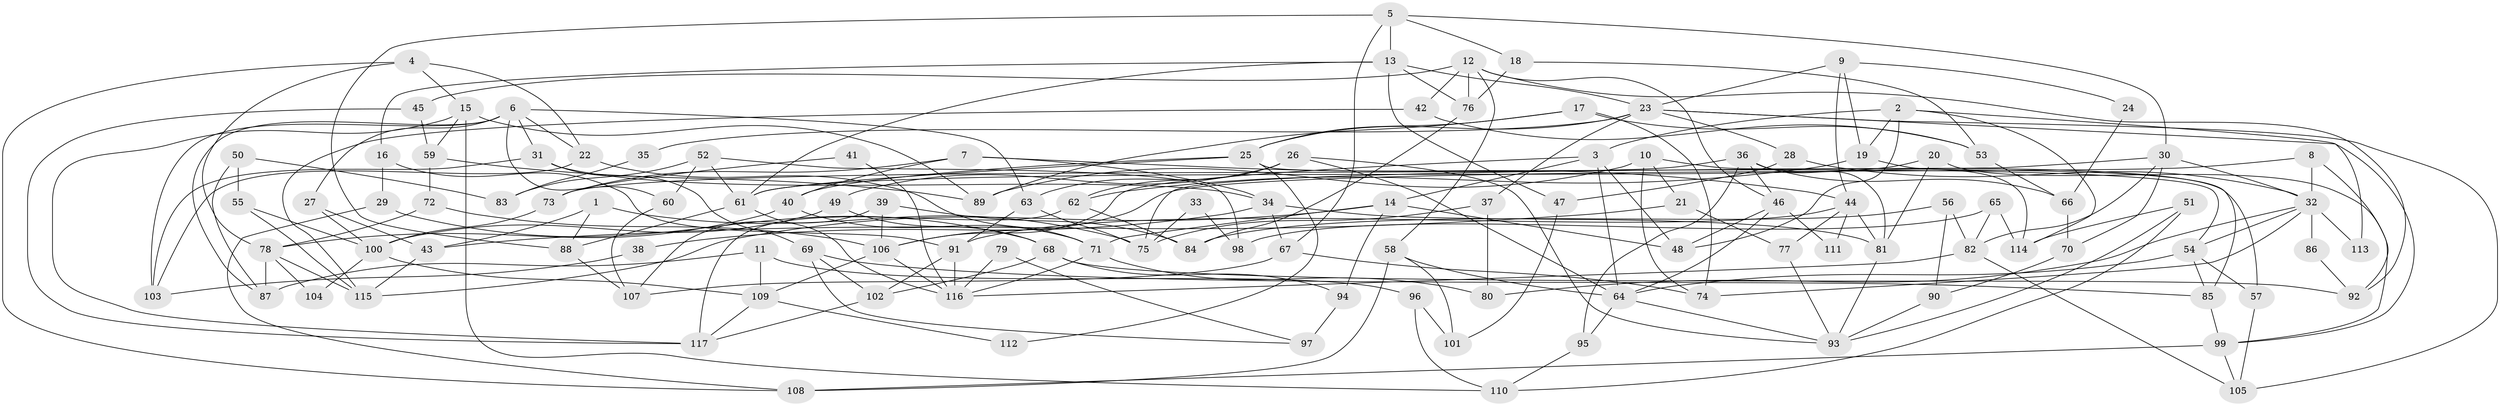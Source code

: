 // coarse degree distribution, {4: 0.23170731707317074, 8: 0.04878048780487805, 6: 0.13414634146341464, 2: 0.06097560975609756, 3: 0.2682926829268293, 7: 0.04878048780487805, 5: 0.14634146341463414, 9: 0.04878048780487805, 10: 0.012195121951219513}
// Generated by graph-tools (version 1.1) at 2025/37/03/04/25 23:37:06]
// undirected, 117 vertices, 234 edges
graph export_dot {
  node [color=gray90,style=filled];
  1;
  2;
  3;
  4;
  5;
  6;
  7;
  8;
  9;
  10;
  11;
  12;
  13;
  14;
  15;
  16;
  17;
  18;
  19;
  20;
  21;
  22;
  23;
  24;
  25;
  26;
  27;
  28;
  29;
  30;
  31;
  32;
  33;
  34;
  35;
  36;
  37;
  38;
  39;
  40;
  41;
  42;
  43;
  44;
  45;
  46;
  47;
  48;
  49;
  50;
  51;
  52;
  53;
  54;
  55;
  56;
  57;
  58;
  59;
  60;
  61;
  62;
  63;
  64;
  65;
  66;
  67;
  68;
  69;
  70;
  71;
  72;
  73;
  74;
  75;
  76;
  77;
  78;
  79;
  80;
  81;
  82;
  83;
  84;
  85;
  86;
  87;
  88;
  89;
  90;
  91;
  92;
  93;
  94;
  95;
  96;
  97;
  98;
  99;
  100;
  101;
  102;
  103;
  104;
  105;
  106;
  107;
  108;
  109;
  110;
  111;
  112;
  113;
  114;
  115;
  116;
  117;
  1 -- 43;
  1 -- 75;
  1 -- 88;
  2 -- 48;
  2 -- 19;
  2 -- 3;
  2 -- 113;
  2 -- 114;
  3 -- 48;
  3 -- 14;
  3 -- 64;
  3 -- 106;
  4 -- 15;
  4 -- 22;
  4 -- 78;
  4 -- 108;
  5 -- 67;
  5 -- 18;
  5 -- 13;
  5 -- 30;
  5 -- 88;
  6 -- 103;
  6 -- 31;
  6 -- 22;
  6 -- 27;
  6 -- 60;
  6 -- 63;
  6 -- 87;
  7 -- 44;
  7 -- 40;
  7 -- 34;
  7 -- 73;
  8 -- 32;
  8 -- 106;
  8 -- 92;
  9 -- 23;
  9 -- 44;
  9 -- 19;
  9 -- 24;
  10 -- 57;
  10 -- 74;
  10 -- 21;
  10 -- 89;
  11 -- 87;
  11 -- 109;
  11 -- 96;
  12 -- 92;
  12 -- 42;
  12 -- 45;
  12 -- 46;
  12 -- 58;
  12 -- 76;
  13 -- 61;
  13 -- 16;
  13 -- 23;
  13 -- 47;
  13 -- 76;
  14 -- 71;
  14 -- 48;
  14 -- 94;
  14 -- 115;
  15 -- 59;
  15 -- 110;
  15 -- 89;
  15 -- 117;
  16 -- 29;
  16 -- 91;
  17 -- 25;
  17 -- 89;
  17 -- 53;
  17 -- 74;
  18 -- 53;
  18 -- 76;
  19 -- 85;
  19 -- 62;
  20 -- 61;
  20 -- 99;
  20 -- 81;
  21 -- 77;
  21 -- 43;
  22 -- 71;
  22 -- 103;
  23 -- 105;
  23 -- 25;
  23 -- 28;
  23 -- 35;
  23 -- 37;
  23 -- 99;
  24 -- 66;
  25 -- 61;
  25 -- 40;
  25 -- 54;
  25 -- 112;
  26 -- 64;
  26 -- 62;
  26 -- 49;
  26 -- 63;
  26 -- 93;
  27 -- 43;
  27 -- 100;
  28 -- 47;
  28 -- 32;
  29 -- 68;
  29 -- 108;
  30 -- 32;
  30 -- 70;
  30 -- 75;
  30 -- 82;
  31 -- 69;
  31 -- 34;
  31 -- 103;
  32 -- 54;
  32 -- 74;
  32 -- 80;
  32 -- 86;
  32 -- 113;
  33 -- 75;
  33 -- 98;
  34 -- 81;
  34 -- 38;
  34 -- 67;
  35 -- 83;
  36 -- 73;
  36 -- 81;
  36 -- 46;
  36 -- 66;
  36 -- 95;
  36 -- 114;
  37 -- 75;
  37 -- 80;
  38 -- 103;
  39 -- 106;
  39 -- 107;
  39 -- 84;
  40 -- 78;
  40 -- 71;
  41 -- 73;
  41 -- 116;
  42 -- 53;
  42 -- 115;
  43 -- 115;
  44 -- 81;
  44 -- 91;
  44 -- 77;
  44 -- 111;
  45 -- 117;
  45 -- 59;
  46 -- 48;
  46 -- 64;
  46 -- 111;
  47 -- 101;
  49 -- 100;
  49 -- 68;
  50 -- 55;
  50 -- 87;
  50 -- 83;
  51 -- 93;
  51 -- 114;
  51 -- 110;
  52 -- 61;
  52 -- 60;
  52 -- 83;
  52 -- 98;
  53 -- 66;
  54 -- 64;
  54 -- 57;
  54 -- 85;
  55 -- 115;
  55 -- 100;
  56 -- 84;
  56 -- 82;
  56 -- 90;
  57 -- 105;
  58 -- 64;
  58 -- 101;
  58 -- 108;
  59 -- 89;
  59 -- 72;
  60 -- 107;
  61 -- 116;
  61 -- 88;
  62 -- 84;
  62 -- 117;
  63 -- 75;
  63 -- 91;
  64 -- 93;
  64 -- 95;
  65 -- 114;
  65 -- 82;
  65 -- 98;
  66 -- 70;
  67 -- 74;
  67 -- 107;
  68 -- 102;
  68 -- 92;
  68 -- 94;
  69 -- 85;
  69 -- 102;
  69 -- 97;
  70 -- 90;
  71 -- 80;
  71 -- 116;
  72 -- 106;
  72 -- 78;
  73 -- 100;
  76 -- 84;
  77 -- 93;
  78 -- 87;
  78 -- 104;
  78 -- 115;
  79 -- 116;
  79 -- 97;
  81 -- 93;
  82 -- 116;
  82 -- 105;
  85 -- 99;
  86 -- 92;
  88 -- 107;
  90 -- 93;
  91 -- 102;
  91 -- 116;
  94 -- 97;
  95 -- 110;
  96 -- 110;
  96 -- 101;
  99 -- 108;
  99 -- 105;
  100 -- 109;
  100 -- 104;
  102 -- 117;
  106 -- 116;
  106 -- 109;
  109 -- 117;
  109 -- 112;
}
